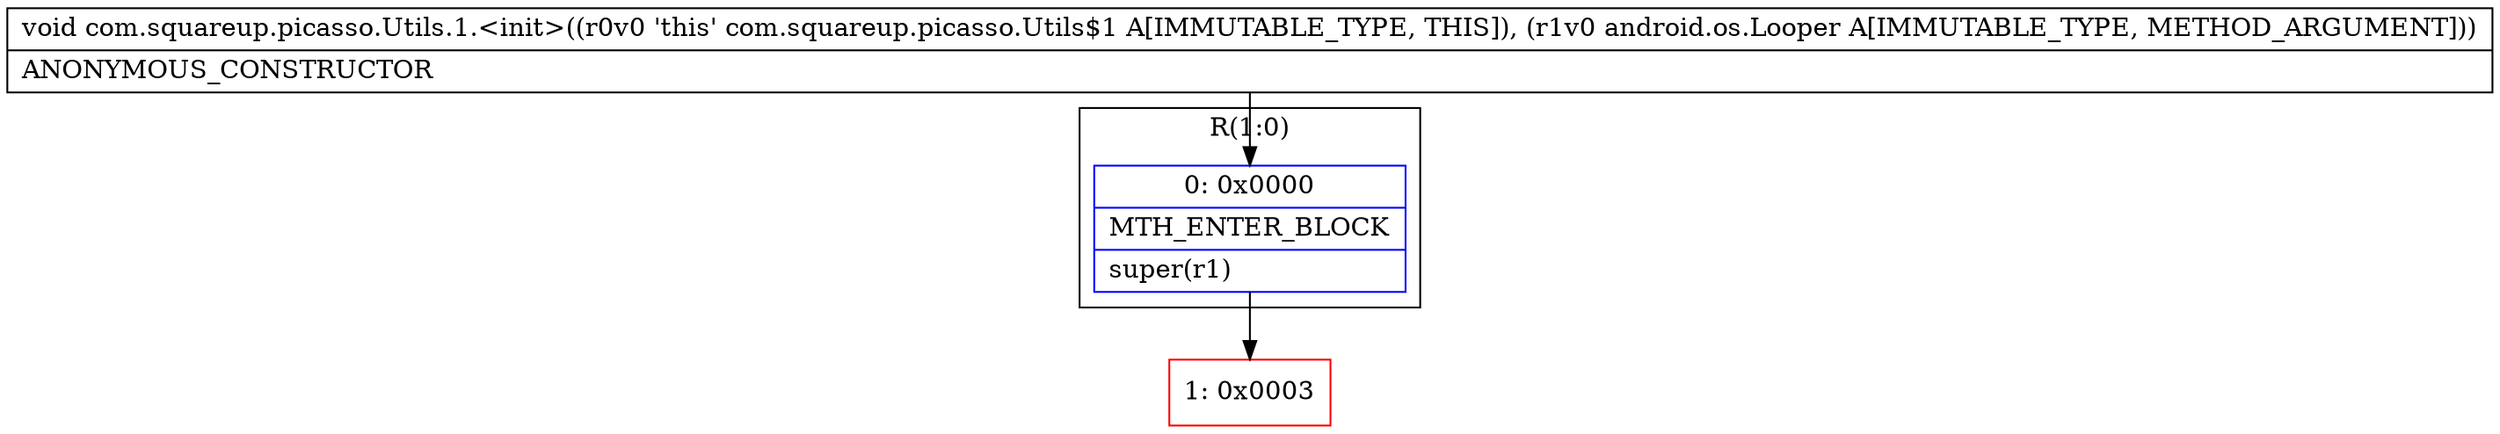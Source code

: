 digraph "CFG forcom.squareup.picasso.Utils.1.\<init\>(Landroid\/os\/Looper;)V" {
subgraph cluster_Region_922526555 {
label = "R(1:0)";
node [shape=record,color=blue];
Node_0 [shape=record,label="{0\:\ 0x0000|MTH_ENTER_BLOCK\l|super(r1)\l}"];
}
Node_1 [shape=record,color=red,label="{1\:\ 0x0003}"];
MethodNode[shape=record,label="{void com.squareup.picasso.Utils.1.\<init\>((r0v0 'this' com.squareup.picasso.Utils$1 A[IMMUTABLE_TYPE, THIS]), (r1v0 android.os.Looper A[IMMUTABLE_TYPE, METHOD_ARGUMENT]))  | ANONYMOUS_CONSTRUCTOR\l}"];
MethodNode -> Node_0;
Node_0 -> Node_1;
}

